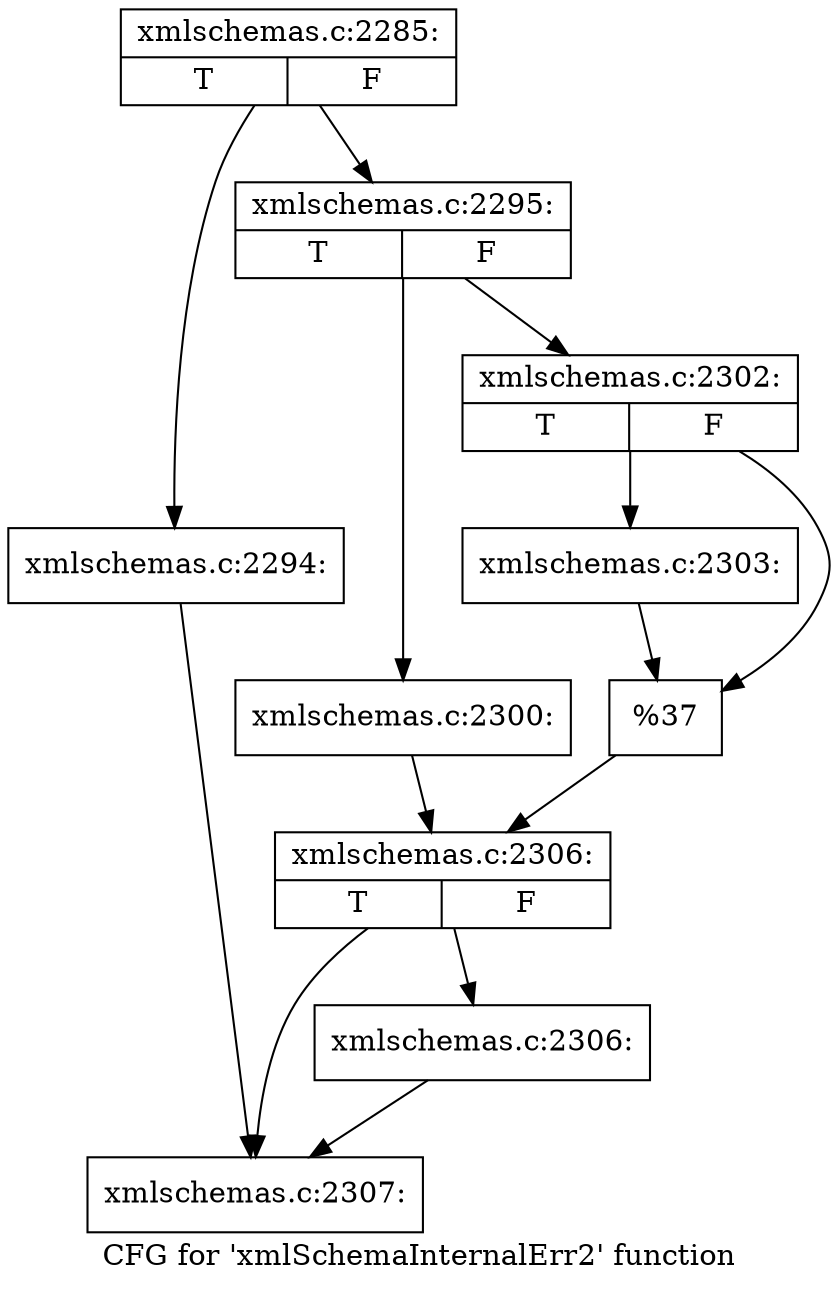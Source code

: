 digraph "CFG for 'xmlSchemaInternalErr2' function" {
	label="CFG for 'xmlSchemaInternalErr2' function";

	Node0x55d025e0fd50 [shape=record,label="{xmlschemas.c:2285:|{<s0>T|<s1>F}}"];
	Node0x55d025e0fd50 -> Node0x55d025e121d0;
	Node0x55d025e0fd50 -> Node0x55d025e12220;
	Node0x55d025e121d0 [shape=record,label="{xmlschemas.c:2294:}"];
	Node0x55d025e121d0 -> Node0x55d025e14910;
	Node0x55d025e12220 [shape=record,label="{xmlschemas.c:2295:|{<s0>T|<s1>F}}"];
	Node0x55d025e12220 -> Node0x55d025e13700;
	Node0x55d025e12220 -> Node0x55d025e137a0;
	Node0x55d025e13700 [shape=record,label="{xmlschemas.c:2300:}"];
	Node0x55d025e13700 -> Node0x55d025e13750;
	Node0x55d025e137a0 [shape=record,label="{xmlschemas.c:2302:|{<s0>T|<s1>F}}"];
	Node0x55d025e137a0 -> Node0x55d025e140d0;
	Node0x55d025e137a0 -> Node0x55d025e14120;
	Node0x55d025e140d0 [shape=record,label="{xmlschemas.c:2303:}"];
	Node0x55d025e140d0 -> Node0x55d025e14120;
	Node0x55d025e14120 [shape=record,label="{%37}"];
	Node0x55d025e14120 -> Node0x55d025e13750;
	Node0x55d025e13750 [shape=record,label="{xmlschemas.c:2306:|{<s0>T|<s1>F}}"];
	Node0x55d025e13750 -> Node0x55d025e148c0;
	Node0x55d025e13750 -> Node0x55d025e14910;
	Node0x55d025e148c0 [shape=record,label="{xmlschemas.c:2306:}"];
	Node0x55d025e148c0 -> Node0x55d025e14910;
	Node0x55d025e14910 [shape=record,label="{xmlschemas.c:2307:}"];
}
